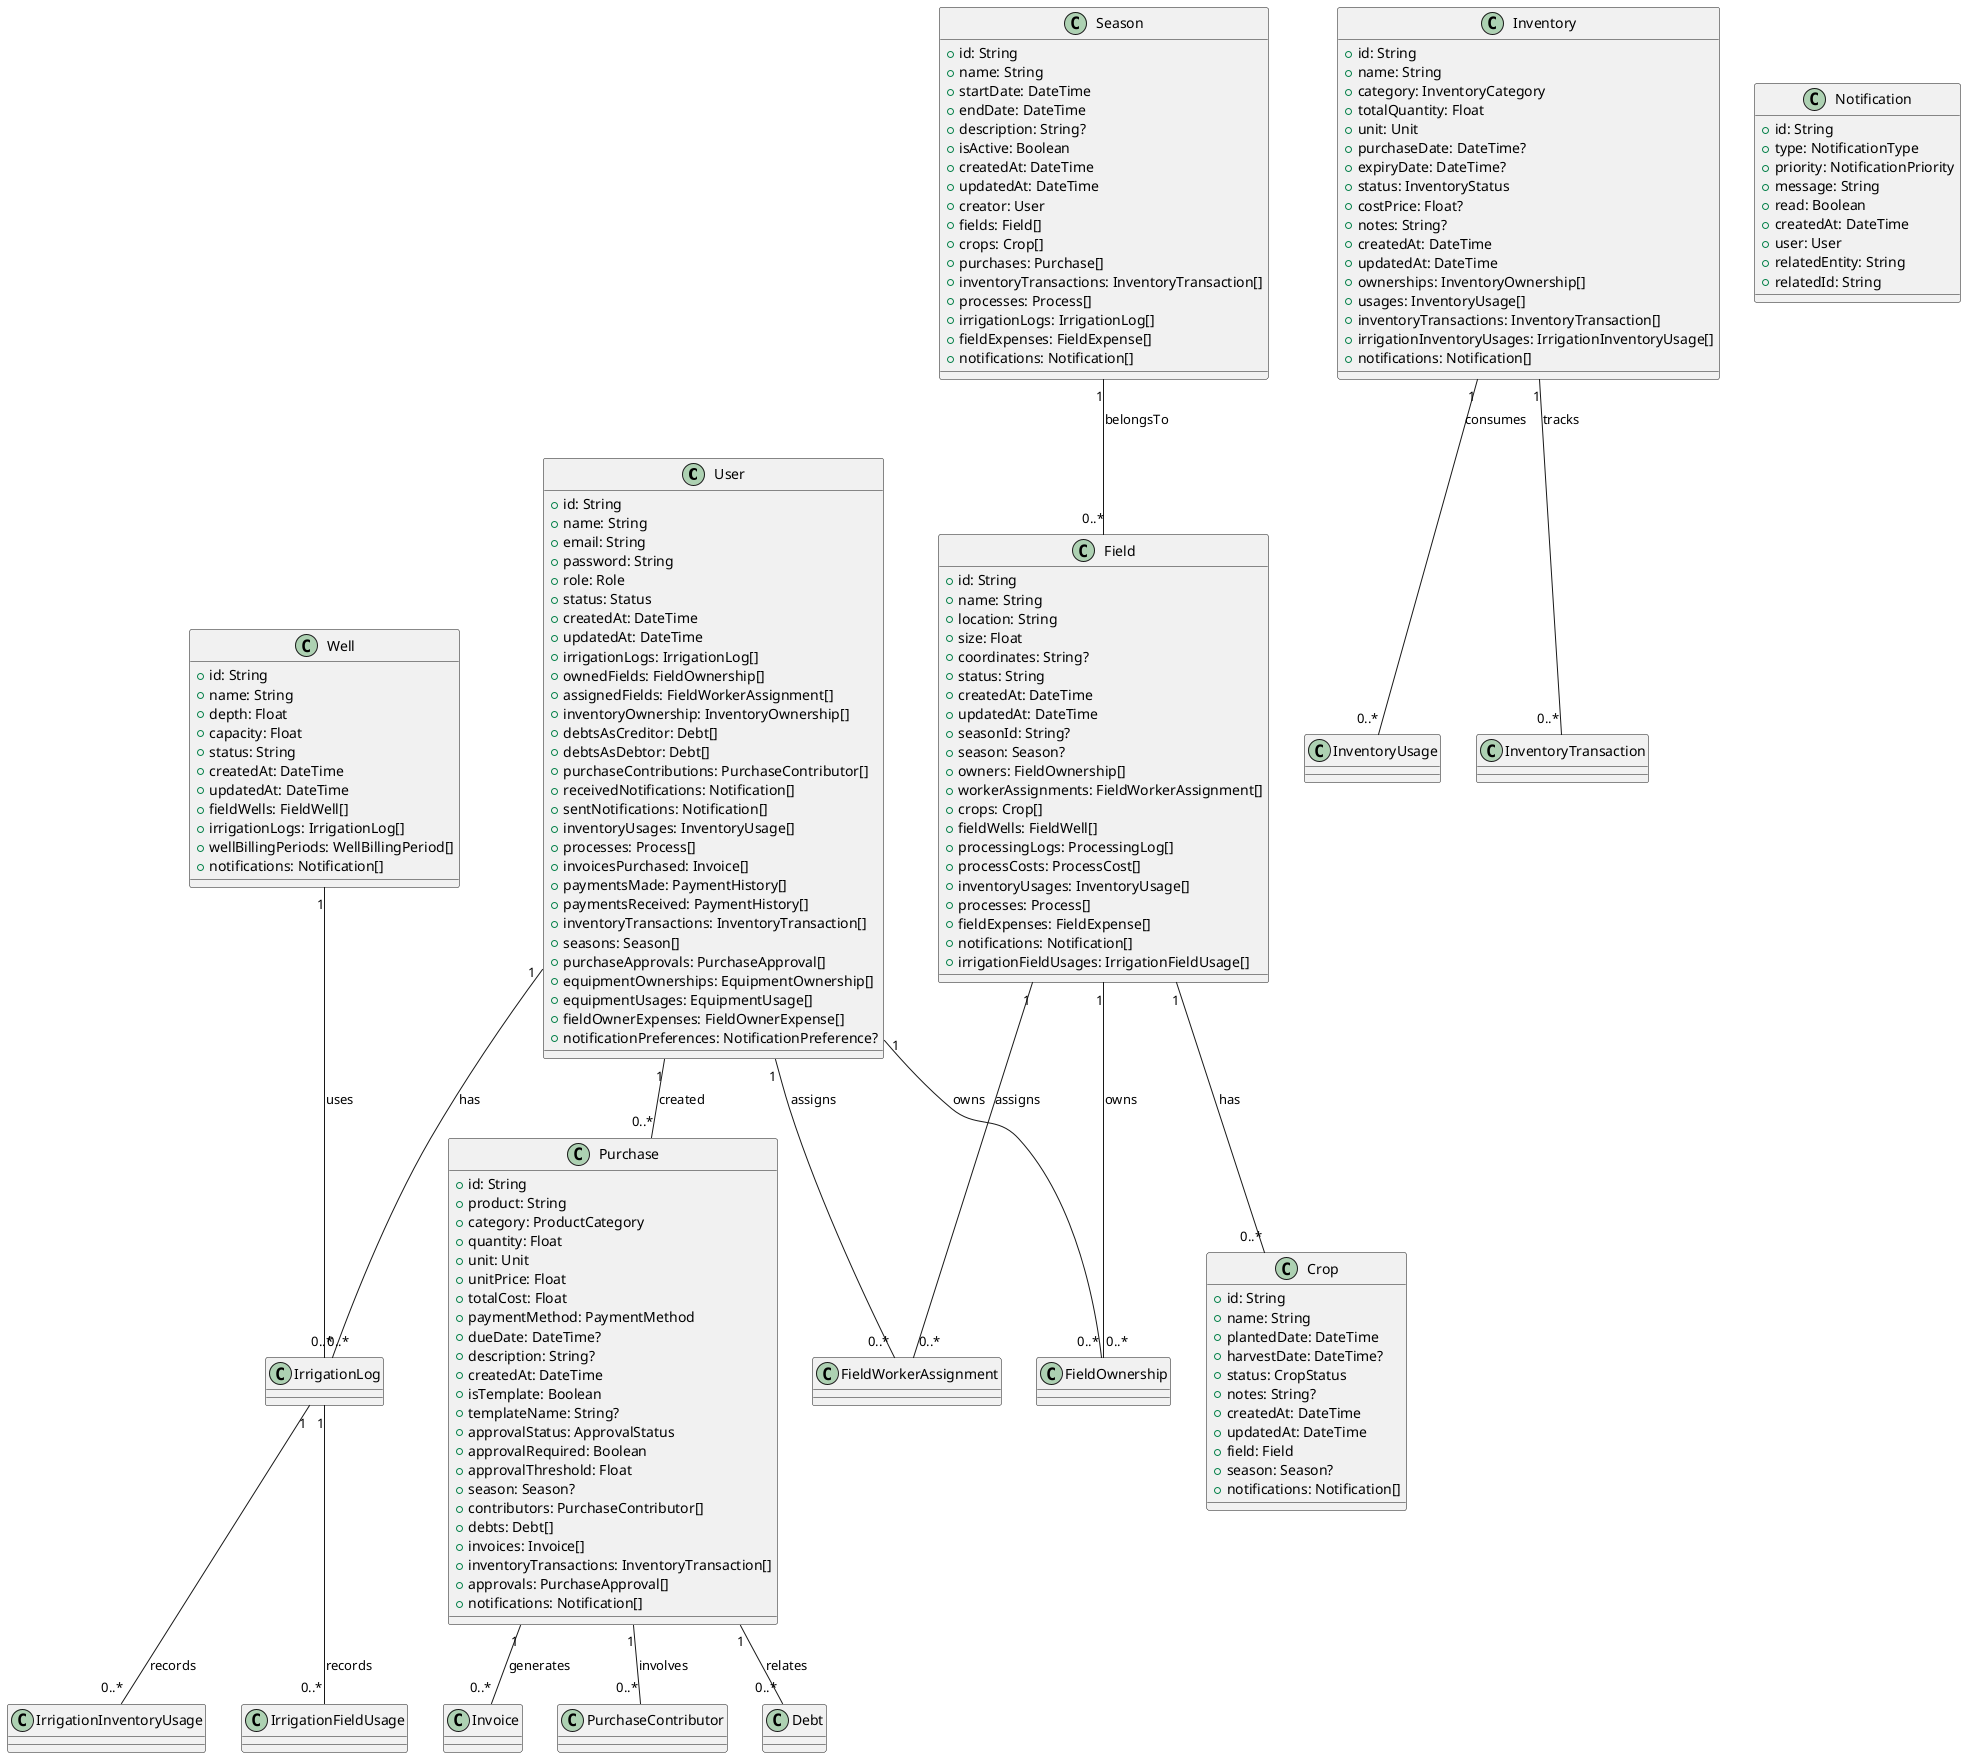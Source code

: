 @startuml
' User Model
class User {
  +id: String
  +name: String
  +email: String
  +password: String
  +role: Role
  +status: Status
  +createdAt: DateTime
  +updatedAt: DateTime
  +irrigationLogs: IrrigationLog[]
  +ownedFields: FieldOwnership[]
  +assignedFields: FieldWorkerAssignment[]
  +inventoryOwnership: InventoryOwnership[]
  +debtsAsCreditor: Debt[]
  +debtsAsDebtor: Debt[]
  +purchaseContributions: PurchaseContributor[]
  +receivedNotifications: Notification[]
  +sentNotifications: Notification[]
  +inventoryUsages: InventoryUsage[]
  +processes: Process[]
  +invoicesPurchased: Invoice[]
  +paymentsMade: PaymentHistory[]
  +paymentsReceived: PaymentHistory[]
  +inventoryTransactions: InventoryTransaction[]
  +seasons: Season[]
  +purchaseApprovals: PurchaseApproval[]
  +equipmentOwnerships: EquipmentOwnership[]
  +equipmentUsages: EquipmentUsage[]
  +fieldOwnerExpenses: FieldOwnerExpense[]
  +notificationPreferences: NotificationPreference?
}

' Season Model
class Season {
  +id: String
  +name: String
  +startDate: DateTime
  +endDate: DateTime
  +description: String?
  +isActive: Boolean
  +createdAt: DateTime
  +updatedAt: DateTime
  +creator: User
  +fields: Field[]
  +crops: Crop[]
  +purchases: Purchase[]
  +inventoryTransactions: InventoryTransaction[]
  +processes: Process[]
  +irrigationLogs: IrrigationLog[]
  +fieldExpenses: FieldExpense[]
  +notifications: Notification[]
}

' Field Model
class Field {
  +id: String
  +name: String
  +location: String
  +size: Float
  +coordinates: String?
  +status: String
  +createdAt: DateTime
  +updatedAt: DateTime
  +seasonId: String?
  +season: Season?
  +owners: FieldOwnership[]
  +workerAssignments: FieldWorkerAssignment[]
  +crops: Crop[]
  +fieldWells: FieldWell[]
  +processingLogs: ProcessingLog[]
  +processCosts: ProcessCost[]
  +inventoryUsages: InventoryUsage[]
  +processes: Process[]
  +fieldExpenses: FieldExpense[]
  +notifications: Notification[]
  +irrigationFieldUsages: IrrigationFieldUsage[]
}

' Well Model
class Well {
  +id: String
  +name: String
  +depth: Float
  +capacity: Float
  +status: String
  +createdAt: DateTime
  +updatedAt: DateTime
  +fieldWells: FieldWell[]
  +irrigationLogs: IrrigationLog[]
  +wellBillingPeriods: WellBillingPeriod[]
  +notifications: Notification[]
}

' Crop Model
class Crop {
  +id: String
  +name: String
  +plantedDate: DateTime
  +harvestDate: DateTime?
  +status: CropStatus
  +notes: String?
  +createdAt: DateTime
  +updatedAt: DateTime
  +field: Field
  +season: Season?
  +notifications: Notification[]
}

' Inventory Model
class Inventory {
  +id: String
  +name: String
  +category: InventoryCategory
  +totalQuantity: Float
  +unit: Unit
  +purchaseDate: DateTime?
  +expiryDate: DateTime?
  +status: InventoryStatus
  +costPrice: Float?
  +notes: String?
  +createdAt: DateTime
  +updatedAt: DateTime
  +ownerships: InventoryOwnership[]
  +usages: InventoryUsage[]
  +inventoryTransactions: InventoryTransaction[]
  +irrigationInventoryUsages: IrrigationInventoryUsage[]
  +notifications: Notification[]
}

' Purchase Model
class Purchase {
  +id: String
  +product: String
  +category: ProductCategory
  +quantity: Float
  +unit: Unit
  +unitPrice: Float
  +totalCost: Float
  +paymentMethod: PaymentMethod
  +dueDate: DateTime?
  +description: String?
  +createdAt: DateTime
  +isTemplate: Boolean
  +templateName: String?
  +approvalStatus: ApprovalStatus
  +approvalRequired: Boolean
  +approvalThreshold: Float
  +season: Season?
  +contributors: PurchaseContributor[]
  +debts: Debt[]
  +invoices: Invoice[]
  +inventoryTransactions: InventoryTransaction[]
  +approvals: PurchaseApproval[]
  +notifications: Notification[]
}

' Notification Model
class Notification {
  +id: String
  +type: NotificationType
  +priority: NotificationPriority
  +message: String
  +read: Boolean
  +createdAt: DateTime
  +user: User
  +relatedEntity: String
  +relatedId: String
}

' Relationship Definitions
User "1" -- "0..*" IrrigationLog : has
User "1" -- "0..*" FieldOwnership : owns
User "1" -- "0..*" FieldWorkerAssignment : assigns
User "1" -- "0..*" Purchase : created
Season "1" -- "0..*" Field : belongsTo
Field "1" -- "0..*" FieldOwnership : owns
Field "1" -- "0..*" FieldWorkerAssignment : assigns
Field "1" -- "0..*" Crop : has
Well "1" -- "0..*" IrrigationLog : uses
IrrigationLog "1" -- "0..*" IrrigationFieldUsage : records
IrrigationLog "1" -- "0..*" IrrigationInventoryUsage : records
Purchase "1" -- "0..*" PurchaseContributor : involves
Purchase "1" -- "0..*" Debt : relates
Purchase "1" -- "0..*" Invoice : generates
Inventory "1" -- "0..*" InventoryUsage : consumes
Inventory "1" -- "0..*" InventoryTransaction : tracks
@enduml
